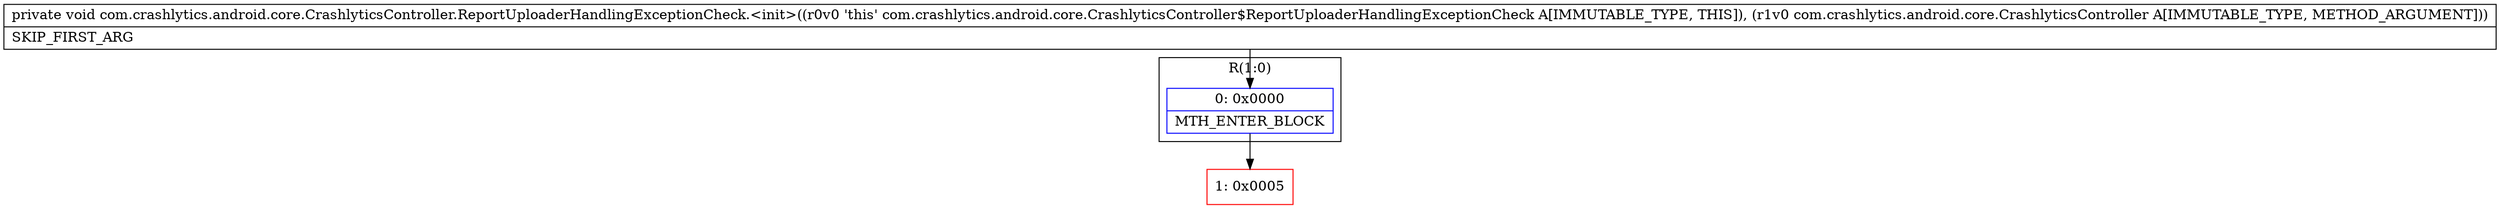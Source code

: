 digraph "CFG forcom.crashlytics.android.core.CrashlyticsController.ReportUploaderHandlingExceptionCheck.\<init\>(Lcom\/crashlytics\/android\/core\/CrashlyticsController;)V" {
subgraph cluster_Region_781015375 {
label = "R(1:0)";
node [shape=record,color=blue];
Node_0 [shape=record,label="{0\:\ 0x0000|MTH_ENTER_BLOCK\l}"];
}
Node_1 [shape=record,color=red,label="{1\:\ 0x0005}"];
MethodNode[shape=record,label="{private void com.crashlytics.android.core.CrashlyticsController.ReportUploaderHandlingExceptionCheck.\<init\>((r0v0 'this' com.crashlytics.android.core.CrashlyticsController$ReportUploaderHandlingExceptionCheck A[IMMUTABLE_TYPE, THIS]), (r1v0 com.crashlytics.android.core.CrashlyticsController A[IMMUTABLE_TYPE, METHOD_ARGUMENT]))  | SKIP_FIRST_ARG\l}"];
MethodNode -> Node_0;
Node_0 -> Node_1;
}

